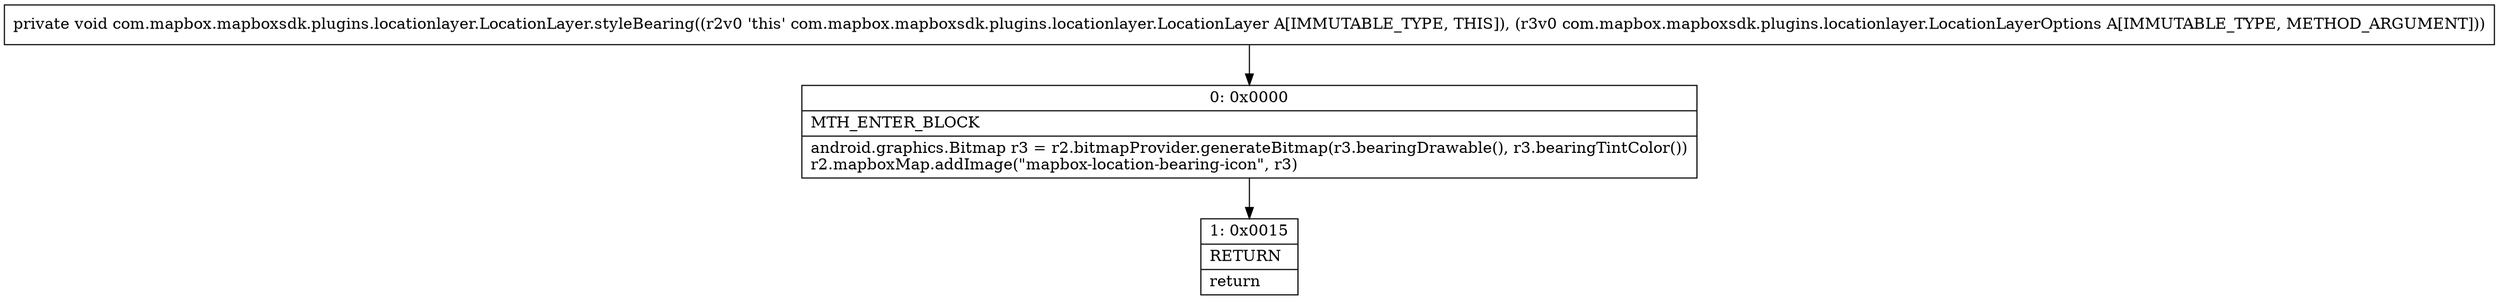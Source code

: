 digraph "CFG forcom.mapbox.mapboxsdk.plugins.locationlayer.LocationLayer.styleBearing(Lcom\/mapbox\/mapboxsdk\/plugins\/locationlayer\/LocationLayerOptions;)V" {
Node_0 [shape=record,label="{0\:\ 0x0000|MTH_ENTER_BLOCK\l|android.graphics.Bitmap r3 = r2.bitmapProvider.generateBitmap(r3.bearingDrawable(), r3.bearingTintColor())\lr2.mapboxMap.addImage(\"mapbox\-location\-bearing\-icon\", r3)\l}"];
Node_1 [shape=record,label="{1\:\ 0x0015|RETURN\l|return\l}"];
MethodNode[shape=record,label="{private void com.mapbox.mapboxsdk.plugins.locationlayer.LocationLayer.styleBearing((r2v0 'this' com.mapbox.mapboxsdk.plugins.locationlayer.LocationLayer A[IMMUTABLE_TYPE, THIS]), (r3v0 com.mapbox.mapboxsdk.plugins.locationlayer.LocationLayerOptions A[IMMUTABLE_TYPE, METHOD_ARGUMENT])) }"];
MethodNode -> Node_0;
Node_0 -> Node_1;
}

